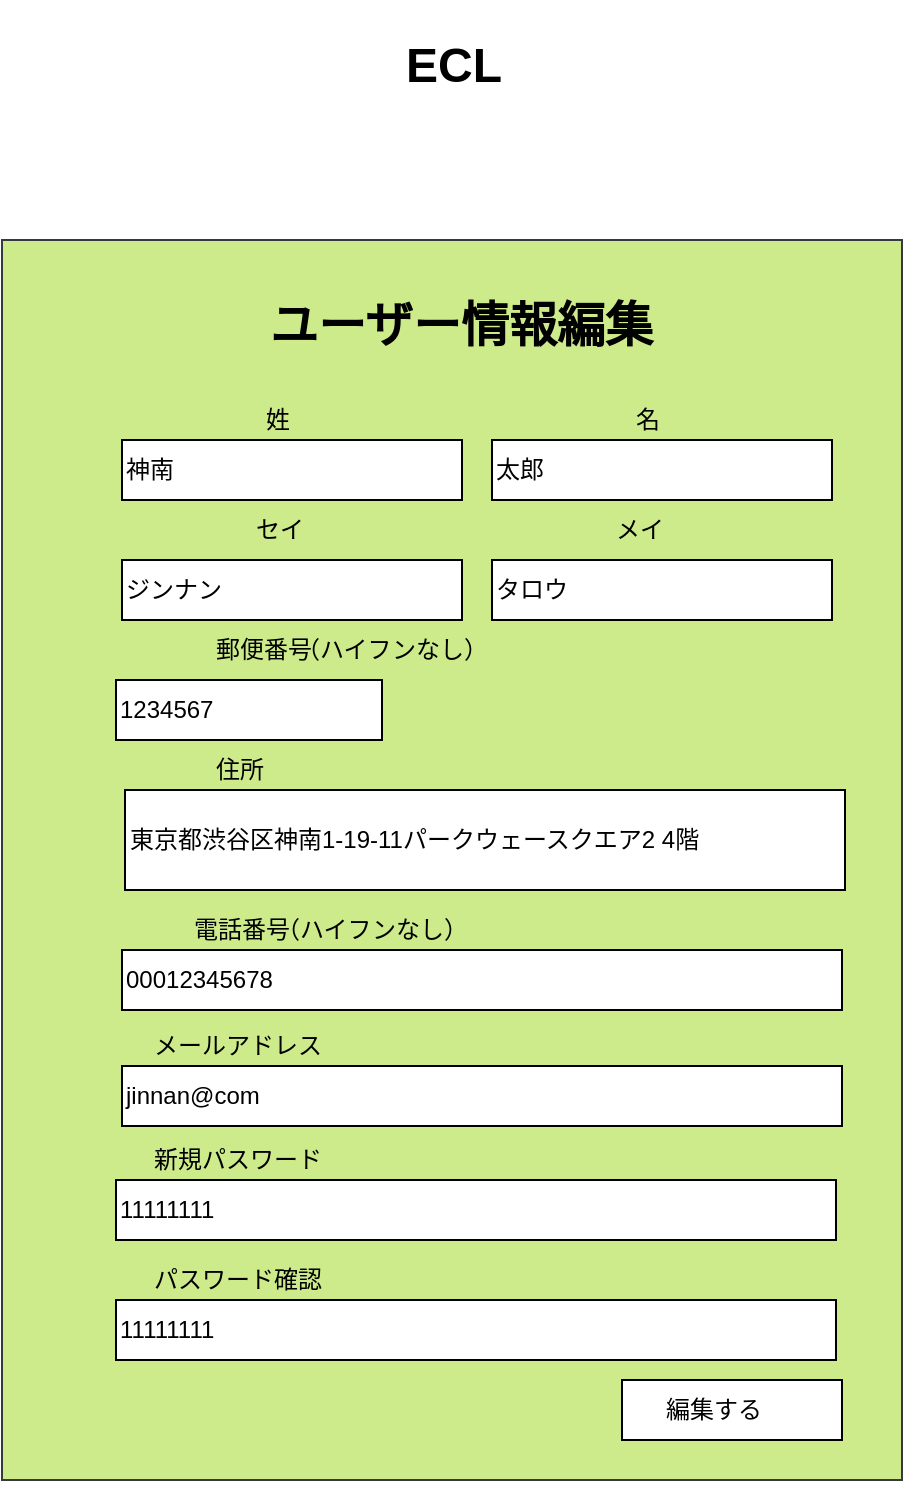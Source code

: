 <mxfile version="10.8.5" type="github"><diagram id="CMxKO9K__pzJ3hHRCMnQ" name="Page-1"><mxGraphModel dx="737" dy="648" grid="1" gridSize="10" guides="1" tooltips="1" connect="1" arrows="1" fold="1" page="1" pageScale="1" pageWidth="1169" pageHeight="1654" math="0" shadow="0"><root><mxCell id="0"/><mxCell id="1" parent="0"/><mxCell id="Wq4mZUJBhu8G0CDoQeVJ-139" value="&lt;h1&gt;ECL&lt;/h1&gt;" style="text;html=1;resizable=0;points=[];autosize=1;align=left;verticalAlign=top;spacingTop=-4;" parent="1" vertex="1"><mxGeometry x="460" y="50" width="60" height="50" as="geometry"/></mxCell><mxCell id="Wq4mZUJBhu8G0CDoQeVJ-140" value="" style="rounded=0;whiteSpace=wrap;html=1;strokeWidth=4;fillColor=none;gradientColor=none;align=left;strokeColor=none;" parent="1" vertex="1"><mxGeometry x="440" y="220" width="120" height="200" as="geometry"/></mxCell><mxCell id="Wq4mZUJBhu8G0CDoQeVJ-141" value="" style="rounded=0;whiteSpace=wrap;html=1;strokeWidth=1;align=left;fillColor=#cdeb8b;strokeColor=#36393d;" parent="1" vertex="1"><mxGeometry x="260" y="170" width="450" height="620" as="geometry"/></mxCell><mxCell id="Wq4mZUJBhu8G0CDoQeVJ-142" value="&lt;h1&gt;ユーザー情報編集&lt;/h1&gt;" style="text;html=1;resizable=0;points=[];autosize=1;align=left;verticalAlign=top;spacingTop=-4;" parent="1" vertex="1"><mxGeometry x="392" y="180" width="210" height="50" as="geometry"/></mxCell><mxCell id="Wq4mZUJBhu8G0CDoQeVJ-143" value="神南" style="rounded=0;whiteSpace=wrap;html=1;strokeWidth=1;align=left;" parent="1" vertex="1"><mxGeometry x="320" y="270" width="170" height="30" as="geometry"/></mxCell><mxCell id="Wq4mZUJBhu8G0CDoQeVJ-144" value="太郎" style="rounded=0;whiteSpace=wrap;html=1;strokeWidth=1;align=left;" parent="1" vertex="1"><mxGeometry x="505" y="270" width="170" height="30" as="geometry"/></mxCell><mxCell id="Wq4mZUJBhu8G0CDoQeVJ-145" value="ジンナン" style="rounded=0;whiteSpace=wrap;html=1;strokeWidth=1;align=left;" parent="1" vertex="1"><mxGeometry x="320" y="330" width="170" height="30" as="geometry"/></mxCell><mxCell id="Wq4mZUJBhu8G0CDoQeVJ-146" value="タロウ" style="rounded=0;whiteSpace=wrap;html=1;strokeWidth=1;align=left;" parent="1" vertex="1"><mxGeometry x="505" y="330" width="170" height="30" as="geometry"/></mxCell><mxCell id="Wq4mZUJBhu8G0CDoQeVJ-147" value="1234567" style="rounded=0;whiteSpace=wrap;html=1;strokeWidth=1;align=left;" parent="1" vertex="1"><mxGeometry x="317" y="390" width="133" height="30" as="geometry"/></mxCell><mxCell id="Wq4mZUJBhu8G0CDoQeVJ-148" value="&lt;span&gt;東京都渋谷区神南1-19-11&lt;/span&gt;&lt;span&gt;パークウェースクエア2 4階&lt;/span&gt;" style="rounded=0;whiteSpace=wrap;html=1;strokeWidth=1;align=left;" parent="1" vertex="1"><mxGeometry x="321.5" y="445" width="360" height="50" as="geometry"/></mxCell><mxCell id="Wq4mZUJBhu8G0CDoQeVJ-149" style="edgeStyle=orthogonalEdgeStyle;rounded=0;orthogonalLoop=1;jettySize=auto;html=1;exitX=0.5;exitY=1;exitDx=0;exitDy=0;fontFamily=Helvetica;" parent="1" source="Wq4mZUJBhu8G0CDoQeVJ-144" target="Wq4mZUJBhu8G0CDoQeVJ-144" edge="1"><mxGeometry relative="1" as="geometry"/></mxCell><mxCell id="Wq4mZUJBhu8G0CDoQeVJ-150" value="姓" style="text;html=1;resizable=0;points=[];autosize=1;align=left;verticalAlign=top;spacingTop=-4;" parent="1" vertex="1"><mxGeometry x="390" y="250" width="30" height="20" as="geometry"/></mxCell><mxCell id="Wq4mZUJBhu8G0CDoQeVJ-151" value="名" style="text;html=1;resizable=0;points=[];autosize=1;align=left;verticalAlign=top;spacingTop=-4;" parent="1" vertex="1"><mxGeometry x="575" y="250" width="30" height="20" as="geometry"/></mxCell><mxCell id="Wq4mZUJBhu8G0CDoQeVJ-152" value="00012345678" style="rounded=0;whiteSpace=wrap;html=1;strokeWidth=1;align=left;" parent="1" vertex="1"><mxGeometry x="320" y="525" width="360" height="30" as="geometry"/></mxCell><mxCell id="Wq4mZUJBhu8G0CDoQeVJ-153" value="11111111" style="rounded=0;whiteSpace=wrap;html=1;strokeWidth=1;align=left;" parent="1" vertex="1"><mxGeometry x="317" y="700" width="360" height="30" as="geometry"/></mxCell><mxCell id="Wq4mZUJBhu8G0CDoQeVJ-154" value="11111111" style="rounded=0;whiteSpace=wrap;html=1;strokeWidth=1;align=left;" parent="1" vertex="1"><mxGeometry x="317" y="640" width="360" height="30" as="geometry"/></mxCell><mxCell id="Wq4mZUJBhu8G0CDoQeVJ-155" value="jinnan@com" style="rounded=0;whiteSpace=wrap;html=1;strokeWidth=1;align=left;" parent="1" vertex="1"><mxGeometry x="320" y="583" width="360" height="30" as="geometry"/></mxCell><mxCell id="Wq4mZUJBhu8G0CDoQeVJ-156" value="セイ" style="text;html=1;resizable=0;points=[];autosize=1;align=left;verticalAlign=top;spacingTop=-4;" parent="1" vertex="1"><mxGeometry x="385" y="305" width="40" height="20" as="geometry"/></mxCell><mxCell id="Wq4mZUJBhu8G0CDoQeVJ-157" value="メイ" style="text;html=1;resizable=0;points=[];autosize=1;align=left;verticalAlign=top;spacingTop=-4;" parent="1" vertex="1"><mxGeometry x="565" y="305" width="40" height="20" as="geometry"/></mxCell><mxCell id="Wq4mZUJBhu8G0CDoQeVJ-158" value="郵便番号" style="text;html=1;resizable=0;points=[];autosize=1;align=left;verticalAlign=top;spacingTop=-4;" parent="1" vertex="1"><mxGeometry x="365" y="365" width="60" height="20" as="geometry"/></mxCell><mxCell id="Wq4mZUJBhu8G0CDoQeVJ-159" value="住所" style="text;html=1;resizable=0;points=[];autosize=1;align=left;verticalAlign=top;spacingTop=-4;" parent="1" vertex="1"><mxGeometry x="365" y="425" width="40" height="20" as="geometry"/></mxCell><mxCell id="Wq4mZUJBhu8G0CDoQeVJ-160" value="電話番号&lt;br&gt;" style="text;html=1;resizable=0;points=[];autosize=1;align=left;verticalAlign=top;spacingTop=-4;" parent="1" vertex="1"><mxGeometry x="353.5" y="505" width="60" height="20" as="geometry"/></mxCell><mxCell id="Wq4mZUJBhu8G0CDoQeVJ-161" value="メールアドレス" style="text;html=1;resizable=0;points=[];autosize=1;align=left;verticalAlign=top;spacingTop=-4;" parent="1" vertex="1"><mxGeometry x="333.5" y="562.5" width="100" height="20" as="geometry"/></mxCell><mxCell id="Wq4mZUJBhu8G0CDoQeVJ-162" value="新規パスワード" style="text;html=1;resizable=0;points=[];autosize=1;align=left;verticalAlign=top;spacingTop=-4;" parent="1" vertex="1"><mxGeometry x="333.5" y="620" width="100" height="20" as="geometry"/></mxCell><mxCell id="Wq4mZUJBhu8G0CDoQeVJ-163" value="パスワード確認" style="text;html=1;resizable=0;points=[];autosize=1;align=left;verticalAlign=top;spacingTop=-4;" parent="1" vertex="1"><mxGeometry x="333.5" y="680" width="100" height="20" as="geometry"/></mxCell><mxCell id="Wq4mZUJBhu8G0CDoQeVJ-164" style="edgeStyle=orthogonalEdgeStyle;rounded=0;orthogonalLoop=1;jettySize=auto;html=1;exitX=0.5;exitY=1;exitDx=0;exitDy=0;fontFamily=Helvetica;" parent="1" source="Wq4mZUJBhu8G0CDoQeVJ-141" target="Wq4mZUJBhu8G0CDoQeVJ-141" edge="1"><mxGeometry relative="1" as="geometry"/></mxCell><mxCell id="Wq4mZUJBhu8G0CDoQeVJ-165" value="" style="rounded=0;whiteSpace=wrap;html=1;strokeWidth=1;align=left;" parent="1" vertex="1"><mxGeometry x="570" y="740" width="110" height="30" as="geometry"/></mxCell><mxCell id="Wq4mZUJBhu8G0CDoQeVJ-166" value="編集する" style="text;html=1;resizable=0;points=[];autosize=1;align=left;verticalAlign=top;spacingTop=-4;" parent="1" vertex="1"><mxGeometry x="590" y="745" width="60" height="20" as="geometry"/></mxCell><mxCell id="EqJZBLuo2vd_qnOmR562-1" value="（ハイフンなし）" style="text;html=1;resizable=0;points=[];autosize=1;align=left;verticalAlign=top;spacingTop=-4;" parent="1" vertex="1"><mxGeometry x="405" y="365" width="110" height="20" as="geometry"/></mxCell><mxCell id="EqJZBLuo2vd_qnOmR562-2" value="（ハイフンなし）" style="text;html=1;resizable=0;points=[];autosize=1;align=left;verticalAlign=top;spacingTop=-4;" parent="1" vertex="1"><mxGeometry x="395" y="505" width="110" height="20" as="geometry"/></mxCell></root></mxGraphModel></diagram></mxfile>